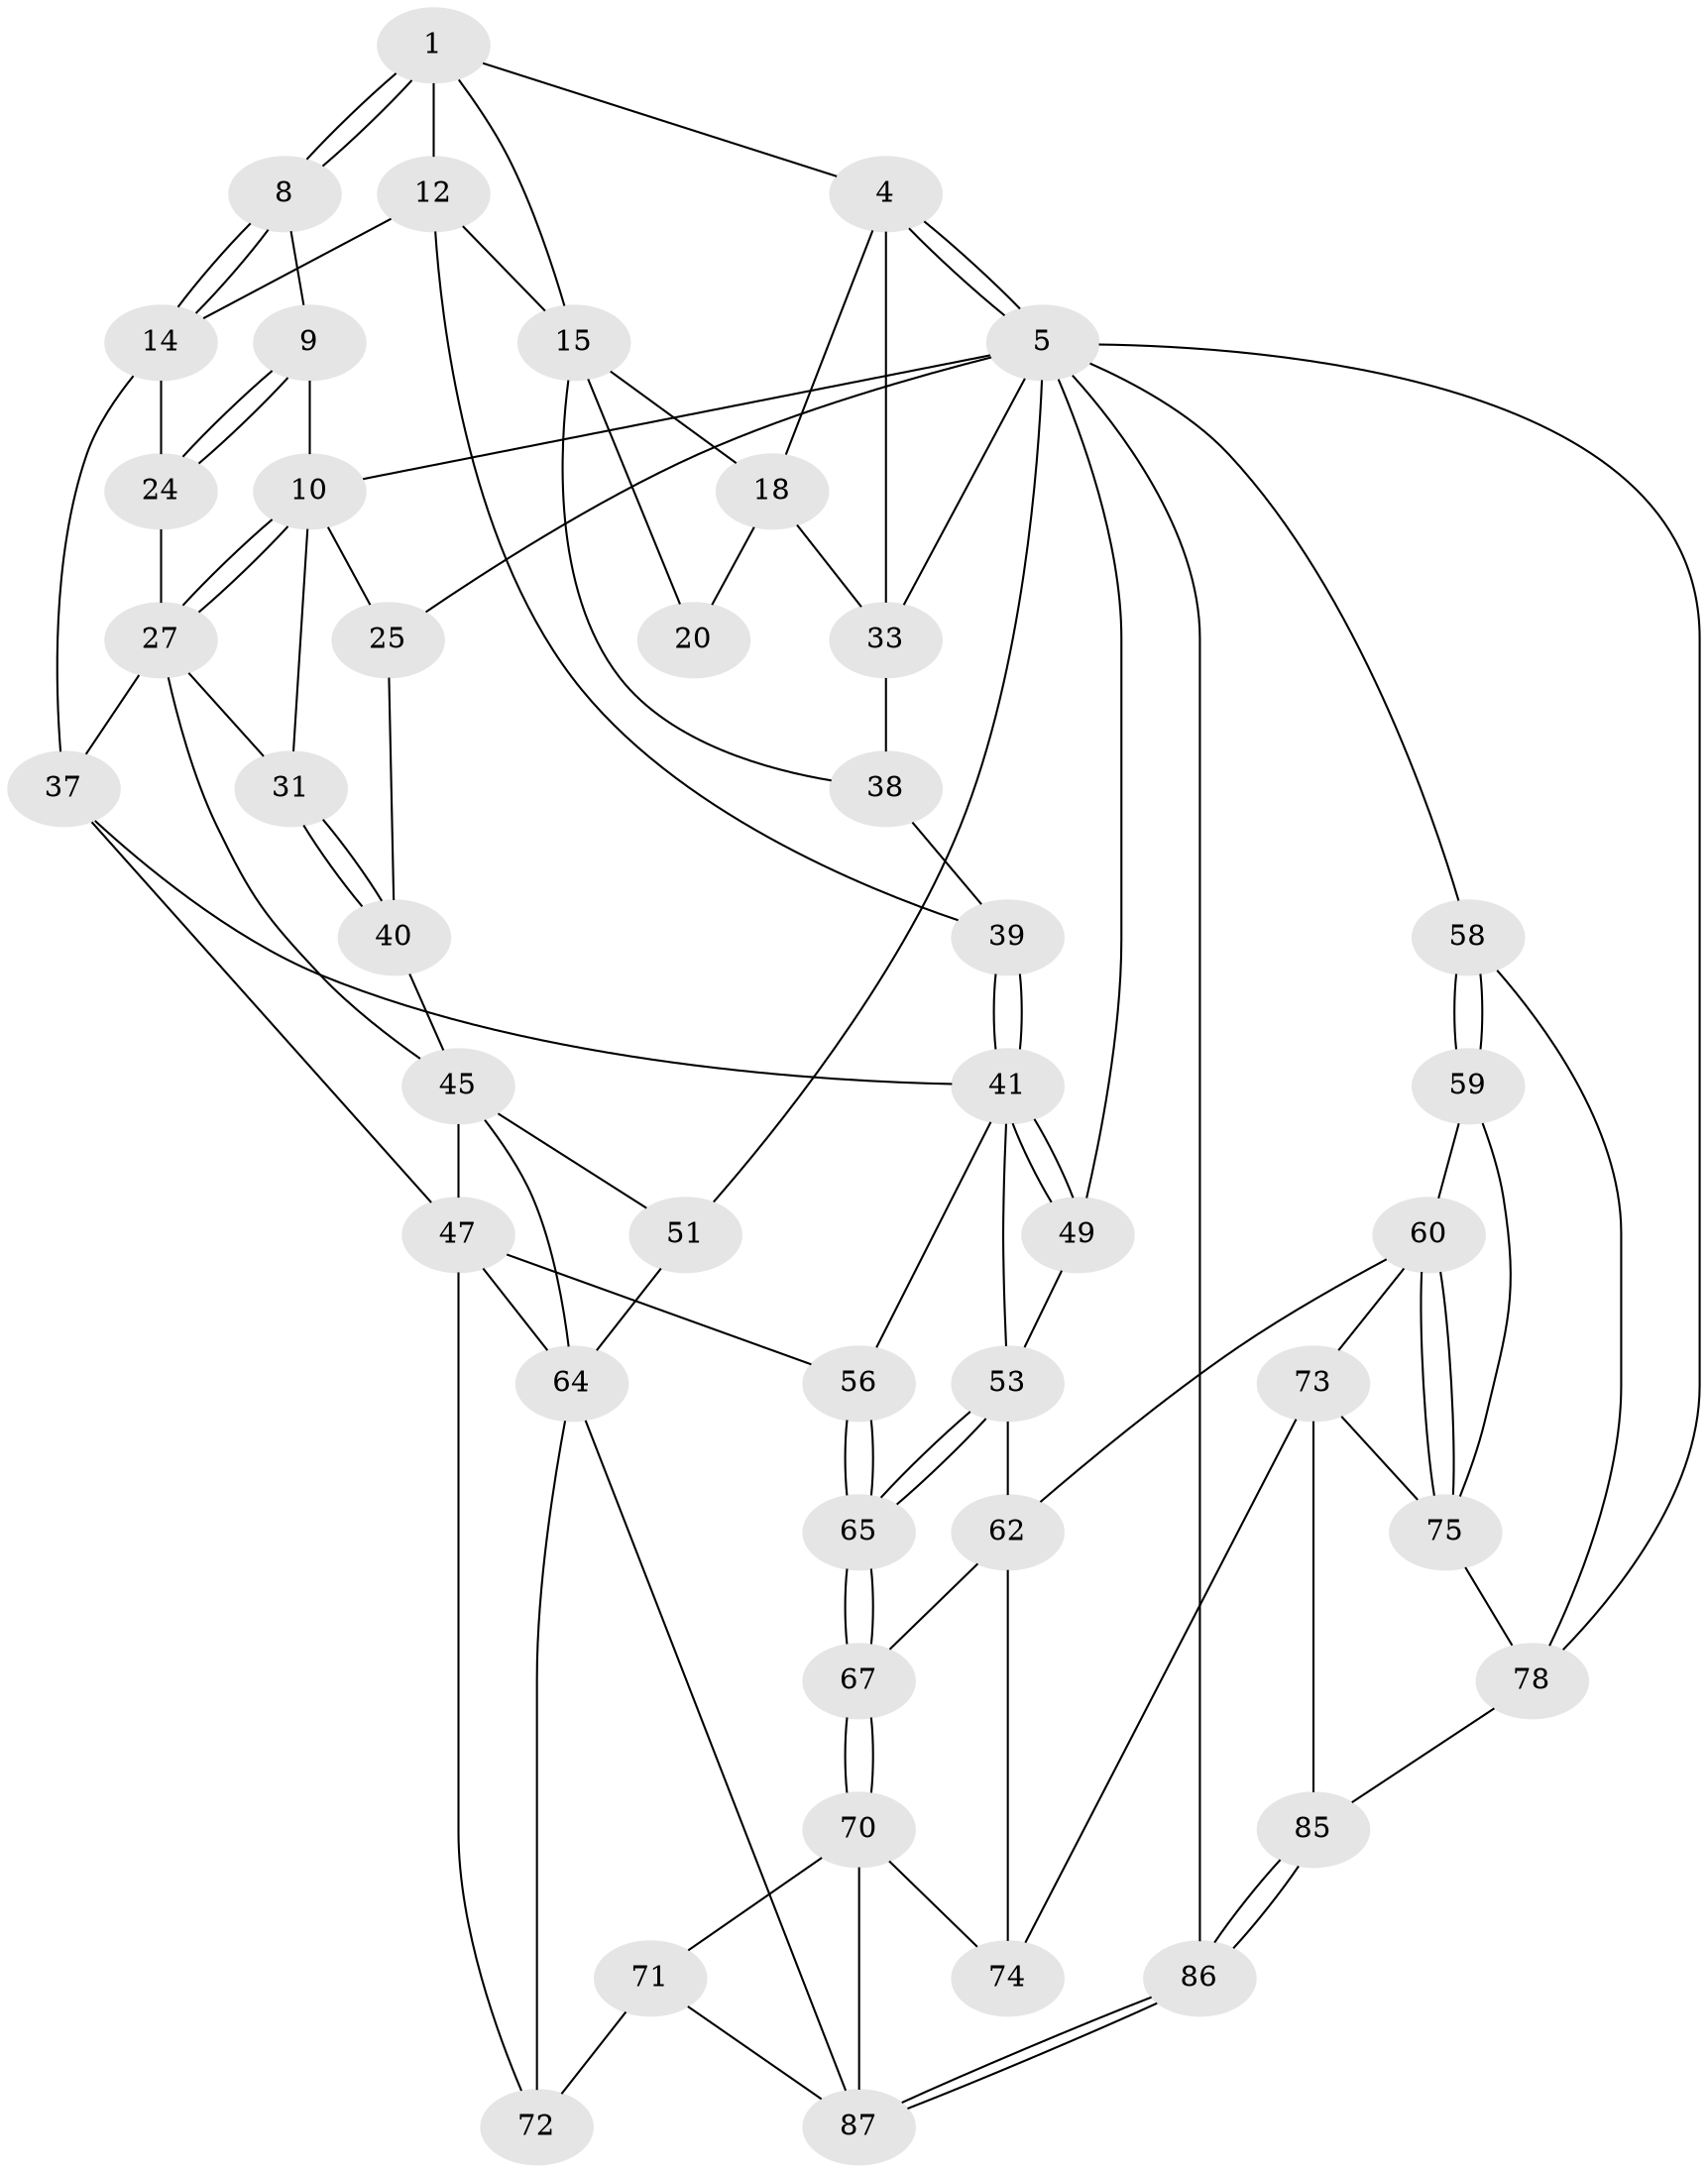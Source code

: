 // original degree distribution, {3: 0.022727272727272728, 4: 0.26136363636363635, 5: 0.4772727272727273, 6: 0.23863636363636365}
// Generated by graph-tools (version 1.1) at 2025/27/03/15/25 16:27:59]
// undirected, 44 vertices, 99 edges
graph export_dot {
graph [start="1"]
  node [color=gray90,style=filled];
  1 [pos="+0.42132497979789096+0",super="+2"];
  4 [pos="+1+0",super="+17"];
  5 [pos="+1+0",super="+81+6+34"];
  8 [pos="+0.3907783912675674+0"];
  9 [pos="+0.2321086433326755+0.10753291464619441"];
  10 [pos="+0.1534723987131749+0.10227789291458349",super="+11"];
  12 [pos="+0.5187220076620769+0.2681572254797979",super="+13"];
  14 [pos="+0.4078585716465361+0.2411882326518947",super="+23"];
  15 [pos="+0.6384595446053746+0",super="+16+19"];
  18 [pos="+0.7506337065090576+0.09407884576134651",super="+22"];
  20 [pos="+0.7048247027644131+0.17336054985099608"];
  24 [pos="+0.25449029194050166+0.17369740149346466",super="+32"];
  25 [pos="+0+0"];
  27 [pos="+0.16664508736911607+0.1562145269167668",super="+28"];
  31 [pos="+0.0888786040153746+0.2514116679692455"];
  33 [pos="+0.8990450909366112+0.2868909810313873",super="+36"];
  37 [pos="+0.2784039592586379+0.33662592983127904",super="+44"];
  38 [pos="+0.6802767267640936+0.26425182897074717"];
  39 [pos="+0.5275058420857373+0.3028302616650167"];
  40 [pos="+0+0.15898534336492848"];
  41 [pos="+0.5327044905506002+0.32963660368685344",super="+42"];
  45 [pos="+0+0.4903568440795211",super="+46"];
  47 [pos="+0.2728970352563372+0.5072892465902589",super="+48+57"];
  49 [pos="+0.8599270446093316+0.4331827717709354"];
  51 [pos="+0+1",super="+83"];
  53 [pos="+0.689957839979624+0.5435733134563664",super="+54"];
  56 [pos="+0.45480989672827626+0.6421909086597579"];
  58 [pos="+1+0.6255790130761941"];
  59 [pos="+0.8575342722514572+0.7292720277879693"];
  60 [pos="+0.8429314295100627+0.7247208812181091",super="+61"];
  62 [pos="+0.725585628906201+0.6105658325252307",super="+66"];
  64 [pos="+0.22147833399991138+0.7567954614720995",super="+68"];
  65 [pos="+0.4832154787532016+0.7126383129231936"];
  67 [pos="+0.4899625451137026+0.7709598436835458"];
  70 [pos="+0.39829684566636836+0.8417598864543723",super="+84"];
  71 [pos="+0.3920966092862592+0.8437754142297709"];
  72 [pos="+0.3782480370357136+0.8392197372458761"];
  73 [pos="+0.666241083864542+0.8645186002765797",super="+76"];
  74 [pos="+0.6541930604741917+0.8584239767786648"];
  75 [pos="+0.6935930223135826+0.8532766854020462",super="+77"];
  78 [pos="+0.8740193895986681+0.8888503774167769",super="+79"];
  85 [pos="+0.7227627516552999+0.938400415061598"];
  86 [pos="+0.7359428099534192+1"];
  87 [pos="+0.5413656385421365+1",super="+88"];
  1 -- 8;
  1 -- 8;
  1 -- 12;
  1 -- 4;
  1 -- 15;
  4 -- 5;
  4 -- 5;
  4 -- 33;
  4 -- 18;
  5 -- 51 [weight=2];
  5 -- 86;
  5 -- 25;
  5 -- 10;
  5 -- 78;
  5 -- 33;
  5 -- 58;
  5 -- 49;
  8 -- 9;
  8 -- 14;
  8 -- 14;
  9 -- 10;
  9 -- 24;
  9 -- 24;
  10 -- 27;
  10 -- 27;
  10 -- 25;
  10 -- 31;
  12 -- 15;
  12 -- 14;
  12 -- 39;
  14 -- 24;
  14 -- 37;
  15 -- 20 [weight=2];
  15 -- 38;
  15 -- 18;
  18 -- 33;
  18 -- 20;
  24 -- 27 [weight=2];
  25 -- 40;
  27 -- 37;
  27 -- 45;
  27 -- 31;
  31 -- 40;
  31 -- 40;
  33 -- 38;
  37 -- 47;
  37 -- 41;
  38 -- 39;
  39 -- 41;
  39 -- 41;
  40 -- 45;
  41 -- 49;
  41 -- 49;
  41 -- 56;
  41 -- 53;
  45 -- 47;
  45 -- 51;
  45 -- 64;
  47 -- 64 [weight=2];
  47 -- 56;
  47 -- 72;
  49 -- 53;
  51 -- 64 [weight=2];
  53 -- 65;
  53 -- 65;
  53 -- 62;
  56 -- 65;
  56 -- 65;
  58 -- 59;
  58 -- 59;
  58 -- 78;
  59 -- 60;
  59 -- 75;
  60 -- 75;
  60 -- 75;
  60 -- 73;
  60 -- 62;
  62 -- 74;
  62 -- 67;
  64 -- 87;
  64 -- 72;
  65 -- 67;
  65 -- 67;
  67 -- 70;
  67 -- 70;
  70 -- 71;
  70 -- 74;
  70 -- 87;
  71 -- 72;
  71 -- 87;
  73 -- 74;
  73 -- 75;
  73 -- 85;
  75 -- 78;
  78 -- 85;
  85 -- 86;
  85 -- 86;
  86 -- 87;
  86 -- 87;
}
